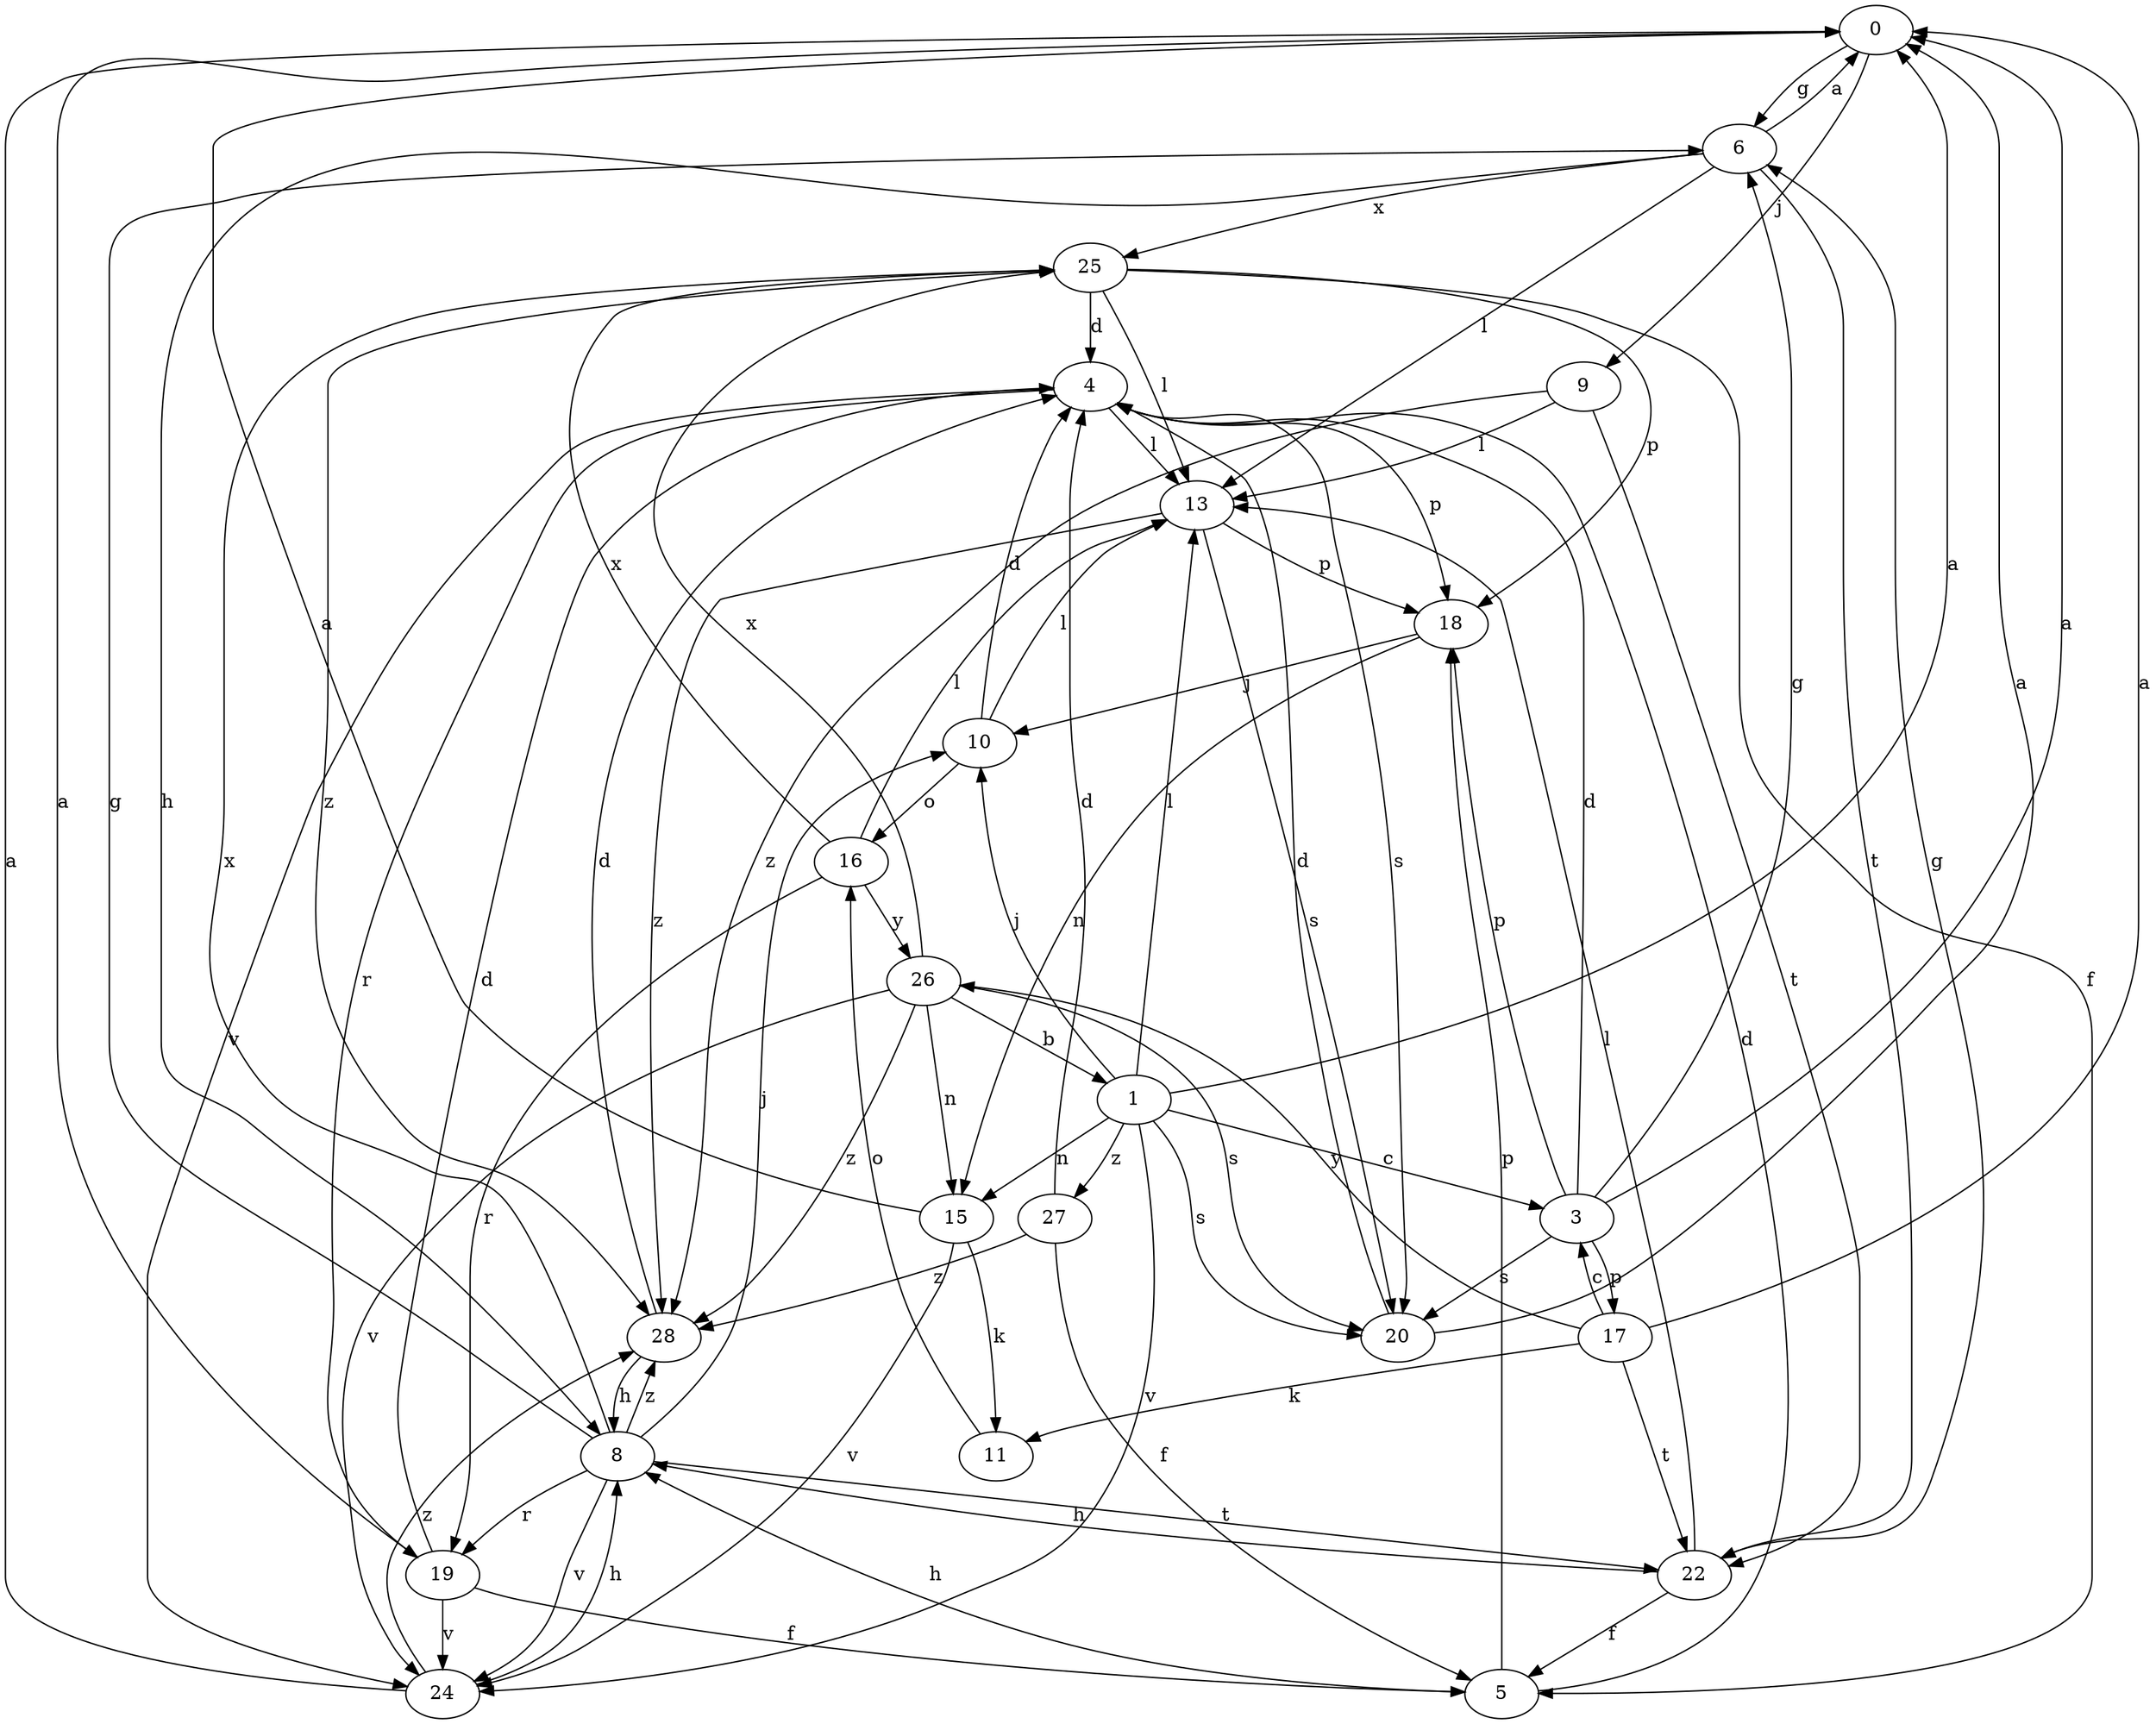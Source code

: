 strict digraph  {
0;
1;
3;
4;
5;
6;
8;
9;
10;
11;
13;
15;
16;
17;
18;
19;
20;
22;
24;
25;
26;
27;
28;
0 -> 6  [label=g];
0 -> 9  [label=j];
1 -> 0  [label=a];
1 -> 3  [label=c];
1 -> 10  [label=j];
1 -> 13  [label=l];
1 -> 15  [label=n];
1 -> 20  [label=s];
1 -> 24  [label=v];
1 -> 27  [label=z];
3 -> 0  [label=a];
3 -> 4  [label=d];
3 -> 6  [label=g];
3 -> 17  [label=p];
3 -> 18  [label=p];
3 -> 20  [label=s];
4 -> 13  [label=l];
4 -> 18  [label=p];
4 -> 19  [label=r];
4 -> 20  [label=s];
4 -> 24  [label=v];
5 -> 4  [label=d];
5 -> 8  [label=h];
5 -> 18  [label=p];
6 -> 0  [label=a];
6 -> 8  [label=h];
6 -> 13  [label=l];
6 -> 22  [label=t];
6 -> 25  [label=x];
8 -> 6  [label=g];
8 -> 10  [label=j];
8 -> 19  [label=r];
8 -> 22  [label=t];
8 -> 24  [label=v];
8 -> 25  [label=x];
8 -> 28  [label=z];
9 -> 13  [label=l];
9 -> 22  [label=t];
9 -> 28  [label=z];
10 -> 4  [label=d];
10 -> 13  [label=l];
10 -> 16  [label=o];
11 -> 16  [label=o];
13 -> 18  [label=p];
13 -> 20  [label=s];
13 -> 28  [label=z];
15 -> 0  [label=a];
15 -> 11  [label=k];
15 -> 24  [label=v];
16 -> 13  [label=l];
16 -> 19  [label=r];
16 -> 25  [label=x];
16 -> 26  [label=y];
17 -> 0  [label=a];
17 -> 3  [label=c];
17 -> 11  [label=k];
17 -> 22  [label=t];
17 -> 26  [label=y];
18 -> 10  [label=j];
18 -> 15  [label=n];
19 -> 0  [label=a];
19 -> 4  [label=d];
19 -> 5  [label=f];
19 -> 24  [label=v];
20 -> 0  [label=a];
20 -> 4  [label=d];
22 -> 5  [label=f];
22 -> 6  [label=g];
22 -> 8  [label=h];
22 -> 13  [label=l];
24 -> 0  [label=a];
24 -> 8  [label=h];
24 -> 28  [label=z];
25 -> 4  [label=d];
25 -> 5  [label=f];
25 -> 13  [label=l];
25 -> 18  [label=p];
25 -> 28  [label=z];
26 -> 1  [label=b];
26 -> 15  [label=n];
26 -> 20  [label=s];
26 -> 24  [label=v];
26 -> 25  [label=x];
26 -> 28  [label=z];
27 -> 4  [label=d];
27 -> 5  [label=f];
27 -> 28  [label=z];
28 -> 4  [label=d];
28 -> 8  [label=h];
}
